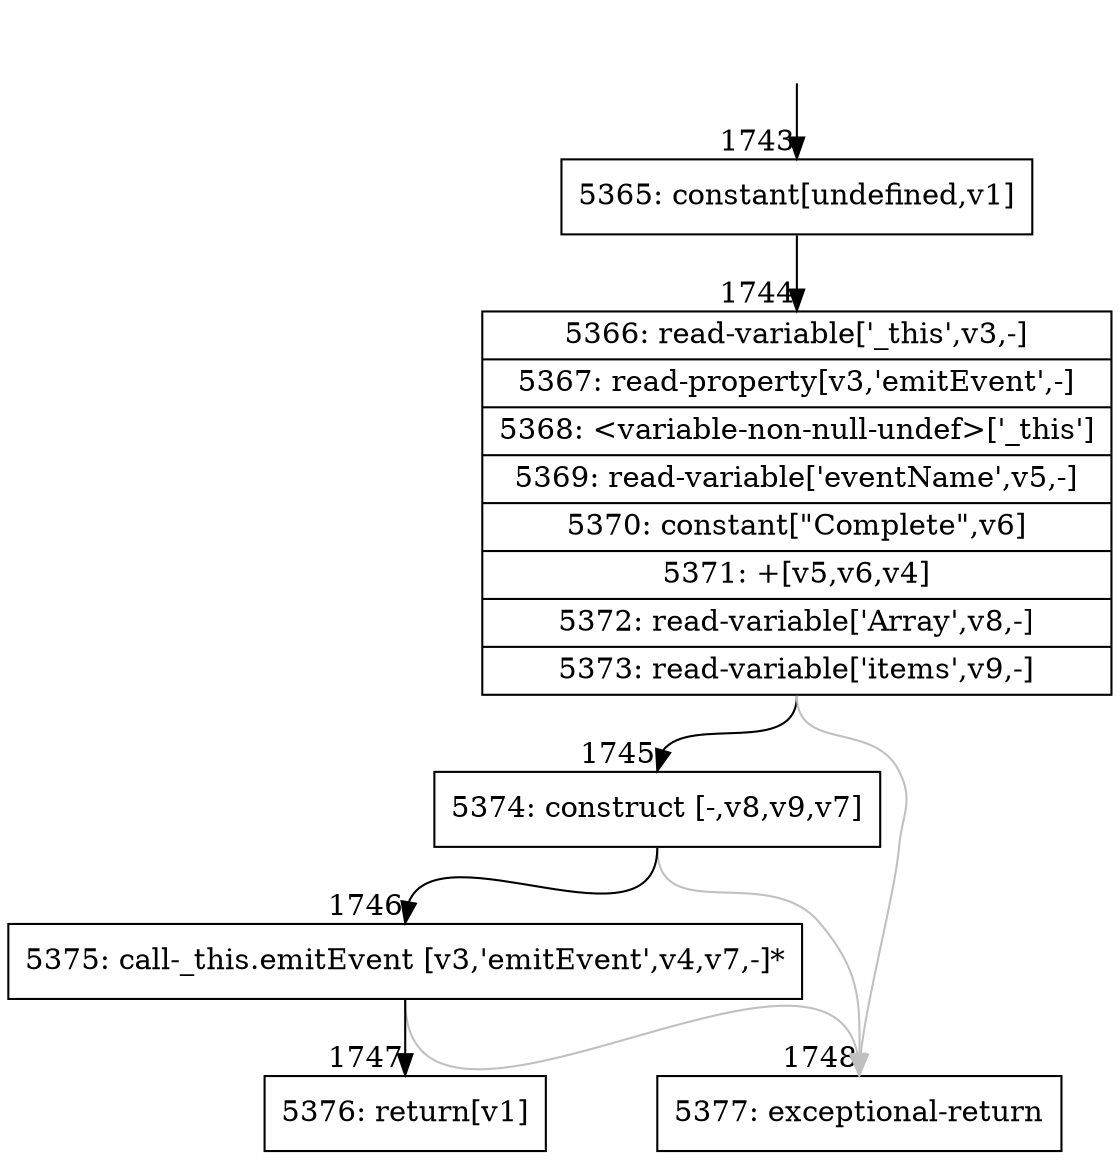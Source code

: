 digraph {
rankdir="TD"
BB_entry160[shape=none,label=""];
BB_entry160 -> BB1743 [tailport=s, headport=n, headlabel="    1743"]
BB1743 [shape=record label="{5365: constant[undefined,v1]}" ] 
BB1743 -> BB1744 [tailport=s, headport=n, headlabel="      1744"]
BB1744 [shape=record label="{5366: read-variable['_this',v3,-]|5367: read-property[v3,'emitEvent',-]|5368: \<variable-non-null-undef\>['_this']|5369: read-variable['eventName',v5,-]|5370: constant[\"Complete\",v6]|5371: +[v5,v6,v4]|5372: read-variable['Array',v8,-]|5373: read-variable['items',v9,-]}" ] 
BB1744 -> BB1745 [tailport=s, headport=n, headlabel="      1745"]
BB1744 -> BB1748 [tailport=s, headport=n, color=gray, headlabel="      1748"]
BB1745 [shape=record label="{5374: construct [-,v8,v9,v7]}" ] 
BB1745 -> BB1746 [tailport=s, headport=n, headlabel="      1746"]
BB1745 -> BB1748 [tailport=s, headport=n, color=gray]
BB1746 [shape=record label="{5375: call-_this.emitEvent [v3,'emitEvent',v4,v7,-]*}" ] 
BB1746 -> BB1747 [tailport=s, headport=n, headlabel="      1747"]
BB1746 -> BB1748 [tailport=s, headport=n, color=gray]
BB1747 [shape=record label="{5376: return[v1]}" ] 
BB1748 [shape=record label="{5377: exceptional-return}" ] 
//#$~ 2453
}
